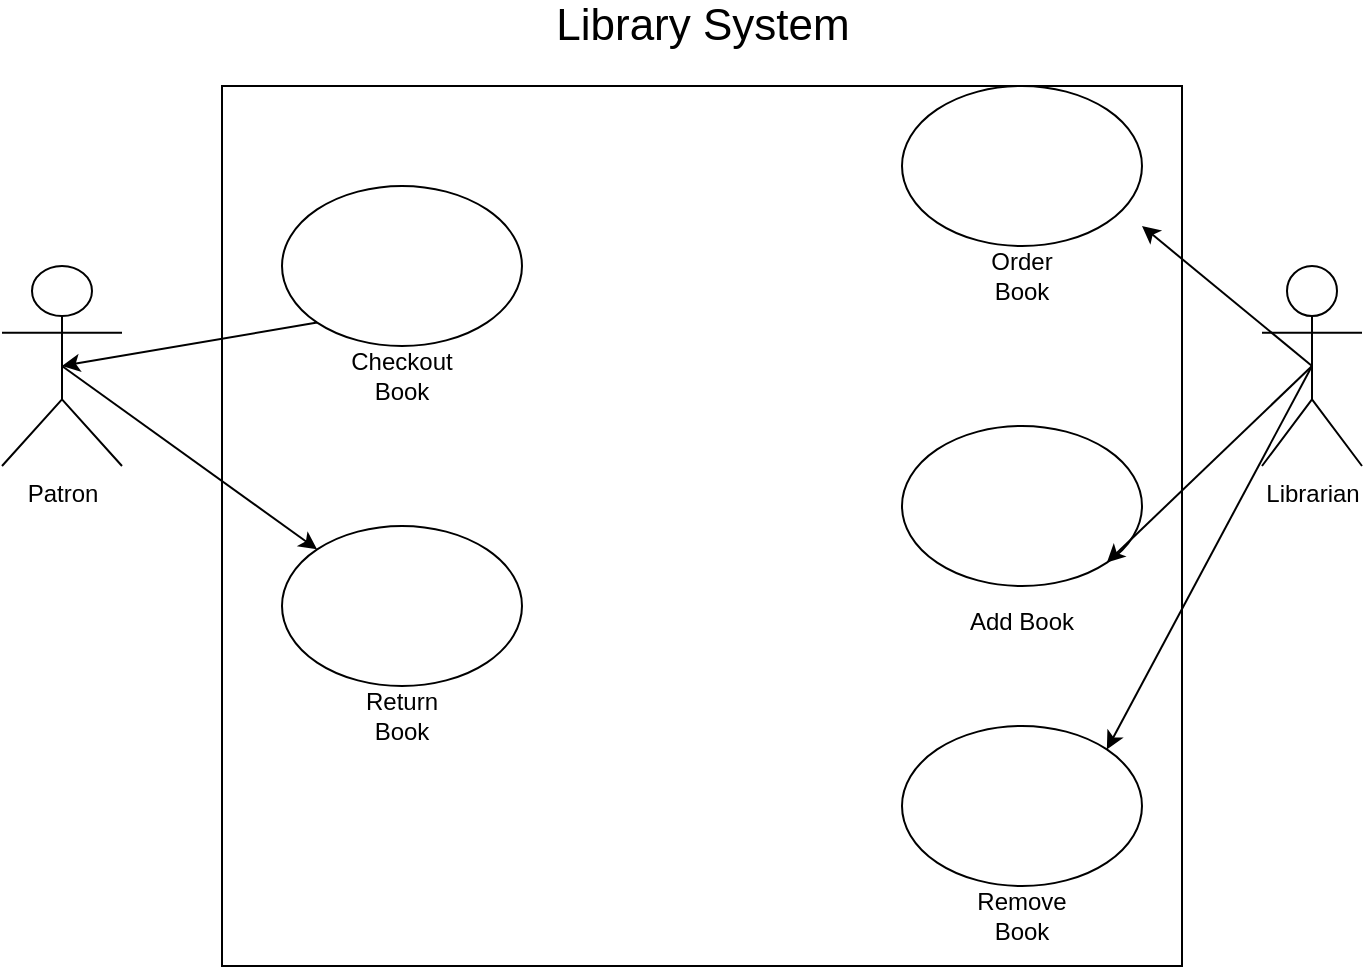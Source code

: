 <mxfile version="16.5.2" type="github">
  <diagram id="m_xZywT-w85wPGsvlT0S" name="Page-1">
    <mxGraphModel dx="943" dy="798" grid="1" gridSize="10" guides="1" tooltips="1" connect="1" arrows="1" fold="1" page="1" pageScale="1" pageWidth="850" pageHeight="1100" math="0" shadow="0">
      <root>
        <mxCell id="0" />
        <mxCell id="1" parent="0" />
        <mxCell id="o6z724AMG6iji8QpR82q-1" value="Patron" style="shape=umlActor;verticalLabelPosition=bottom;verticalAlign=top;html=1;outlineConnect=0;" parent="1" vertex="1">
          <mxGeometry x="60" y="140" width="60" height="100" as="geometry" />
        </mxCell>
        <mxCell id="o6z724AMG6iji8QpR82q-4" value="Librarian" style="shape=umlActor;verticalLabelPosition=bottom;verticalAlign=top;html=1;outlineConnect=0;" parent="1" vertex="1">
          <mxGeometry x="690" y="140" width="50" height="100" as="geometry" />
        </mxCell>
        <mxCell id="o6z724AMG6iji8QpR82q-7" value="" style="rounded=0;whiteSpace=wrap;html=1;" parent="1" vertex="1">
          <mxGeometry x="170" y="50" width="480" height="440" as="geometry" />
        </mxCell>
        <mxCell id="o6z724AMG6iji8QpR82q-8" value="&lt;font style=&quot;font-size: 22px&quot;&gt;Library System&lt;/font&gt;" style="text;html=1;align=center;verticalAlign=middle;resizable=0;points=[];autosize=1;strokeColor=none;fillColor=none;" parent="1" vertex="1">
          <mxGeometry x="330" y="10" width="160" height="20" as="geometry" />
        </mxCell>
        <mxCell id="o6z724AMG6iji8QpR82q-9" value="" style="ellipse;whiteSpace=wrap;html=1;fontSize=22;" parent="1" vertex="1">
          <mxGeometry x="510" y="220" width="120" height="80" as="geometry" />
        </mxCell>
        <mxCell id="o6z724AMG6iji8QpR82q-12" value="&lt;font style=&quot;font-size: 12px&quot;&gt;Add Book&lt;/font&gt;" style="text;html=1;strokeColor=none;fillColor=none;align=center;verticalAlign=middle;whiteSpace=wrap;rounded=0;fontSize=22;" parent="1" vertex="1">
          <mxGeometry x="540" y="300" width="60" height="30" as="geometry" />
        </mxCell>
        <mxCell id="o6z724AMG6iji8QpR82q-13" value="" style="ellipse;whiteSpace=wrap;html=1;fontSize=12;" parent="1" vertex="1">
          <mxGeometry x="510" y="370" width="120" height="80" as="geometry" />
        </mxCell>
        <mxCell id="o6z724AMG6iji8QpR82q-14" value="Remove Book" style="text;html=1;strokeColor=none;fillColor=none;align=center;verticalAlign=middle;whiteSpace=wrap;rounded=0;fontSize=12;" parent="1" vertex="1">
          <mxGeometry x="540" y="450" width="60" height="30" as="geometry" />
        </mxCell>
        <mxCell id="o6z724AMG6iji8QpR82q-18" value="" style="endArrow=classic;html=1;rounded=0;fontSize=12;exitX=0.5;exitY=0.5;exitDx=0;exitDy=0;exitPerimeter=0;entryX=1;entryY=1;entryDx=0;entryDy=0;" parent="1" source="o6z724AMG6iji8QpR82q-4" target="o6z724AMG6iji8QpR82q-9" edge="1">
          <mxGeometry width="50" height="50" relative="1" as="geometry">
            <mxPoint x="640" y="170" as="sourcePoint" />
            <mxPoint x="690" y="120" as="targetPoint" />
          </mxGeometry>
        </mxCell>
        <mxCell id="o6z724AMG6iji8QpR82q-19" value="" style="endArrow=classic;html=1;rounded=0;fontSize=12;exitX=0.5;exitY=0.5;exitDx=0;exitDy=0;exitPerimeter=0;entryX=1;entryY=0;entryDx=0;entryDy=0;" parent="1" source="o6z724AMG6iji8QpR82q-4" target="o6z724AMG6iji8QpR82q-13" edge="1">
          <mxGeometry width="50" height="50" relative="1" as="geometry">
            <mxPoint x="670" y="370" as="sourcePoint" />
            <mxPoint x="720" y="320" as="targetPoint" />
          </mxGeometry>
        </mxCell>
        <mxCell id="o6z724AMG6iji8QpR82q-20" value="" style="ellipse;whiteSpace=wrap;html=1;fontSize=12;" parent="1" vertex="1">
          <mxGeometry x="200" y="100" width="120" height="80" as="geometry" />
        </mxCell>
        <mxCell id="o6z724AMG6iji8QpR82q-21" value="Checkout Book" style="text;html=1;strokeColor=none;fillColor=none;align=center;verticalAlign=middle;whiteSpace=wrap;rounded=0;fontSize=12;" parent="1" vertex="1">
          <mxGeometry x="230" y="180" width="60" height="30" as="geometry" />
        </mxCell>
        <mxCell id="o6z724AMG6iji8QpR82q-22" value="" style="ellipse;whiteSpace=wrap;html=1;fontSize=12;" parent="1" vertex="1">
          <mxGeometry x="200" y="270" width="120" height="80" as="geometry" />
        </mxCell>
        <mxCell id="o6z724AMG6iji8QpR82q-23" value="Return Book" style="text;html=1;strokeColor=none;fillColor=none;align=center;verticalAlign=middle;whiteSpace=wrap;rounded=0;fontSize=12;" parent="1" vertex="1">
          <mxGeometry x="230" y="350" width="60" height="30" as="geometry" />
        </mxCell>
        <mxCell id="o6z724AMG6iji8QpR82q-24" value="" style="endArrow=classic;html=1;rounded=0;fontSize=12;exitX=0;exitY=1;exitDx=0;exitDy=0;entryX=0.5;entryY=0.5;entryDx=0;entryDy=0;entryPerimeter=0;" parent="1" source="o6z724AMG6iji8QpR82q-20" target="o6z724AMG6iji8QpR82q-1" edge="1">
          <mxGeometry width="50" height="50" relative="1" as="geometry">
            <mxPoint x="170" y="240" as="sourcePoint" />
            <mxPoint x="220" y="190" as="targetPoint" />
          </mxGeometry>
        </mxCell>
        <mxCell id="o6z724AMG6iji8QpR82q-25" value="" style="endArrow=classic;html=1;rounded=0;fontSize=12;exitX=0.5;exitY=0.5;exitDx=0;exitDy=0;exitPerimeter=0;entryX=0;entryY=0;entryDx=0;entryDy=0;" parent="1" source="o6z724AMG6iji8QpR82q-1" target="o6z724AMG6iji8QpR82q-22" edge="1">
          <mxGeometry width="50" height="50" relative="1" as="geometry">
            <mxPoint x="110" y="250" as="sourcePoint" />
            <mxPoint x="160" y="200" as="targetPoint" />
          </mxGeometry>
        </mxCell>
        <mxCell id="o6z724AMG6iji8QpR82q-27" value="Order Book" style="text;html=1;strokeColor=none;fillColor=none;align=center;verticalAlign=middle;whiteSpace=wrap;rounded=0;fontSize=12;" parent="1" vertex="1">
          <mxGeometry x="540" y="130" width="60" height="30" as="geometry" />
        </mxCell>
        <mxCell id="o6z724AMG6iji8QpR82q-28" value="" style="endArrow=classic;html=1;rounded=0;fontSize=12;exitX=0.5;exitY=0.5;exitDx=0;exitDy=0;exitPerimeter=0;entryX=1;entryY=1;entryDx=0;entryDy=0;" parent="1" source="o6z724AMG6iji8QpR82q-4" edge="1">
          <mxGeometry width="50" height="50" relative="1" as="geometry">
            <mxPoint x="650" y="150" as="sourcePoint" />
            <mxPoint x="630" y="120" as="targetPoint" />
          </mxGeometry>
        </mxCell>
        <mxCell id="o6z724AMG6iji8QpR82q-29" value="" style="ellipse;whiteSpace=wrap;html=1;fontSize=12;" parent="1" vertex="1">
          <mxGeometry x="510" y="50" width="120" height="80" as="geometry" />
        </mxCell>
      </root>
    </mxGraphModel>
  </diagram>
</mxfile>
